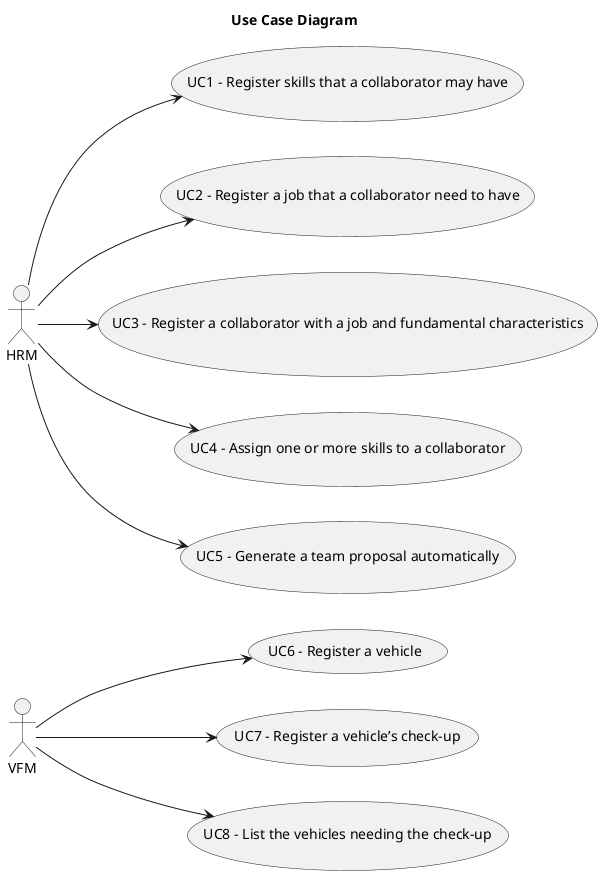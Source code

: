 @startuml

title Use Case Diagram

left to right direction

actor VFM
actor HRM

usecase "UC1 - Register skills that a collaborator may have" as UC1
usecase "UC2 - Register a job that a collaborator need to have" as UC2
usecase "UC3 - Register a collaborator with a job and fundamental characteristics" as UC3
usecase "UC4 - Assign one or more skills to a collaborator" as UC4
usecase "UC5 - Generate a team proposal automatically" as UC5
usecase "UC6 - Register a vehicle" as UC6
usecase "UC7 - Register a vehicle’s check-up" as UC7
usecase "UC8 - List the vehicles needing the check-up" as UC8
HRM --> UC1
HRM --> UC2
HRM --> UC3
HRM --> UC4
HRM --> UC5
VFM --> UC6
VFM --> UC7
VFM --> UC8

@enduml